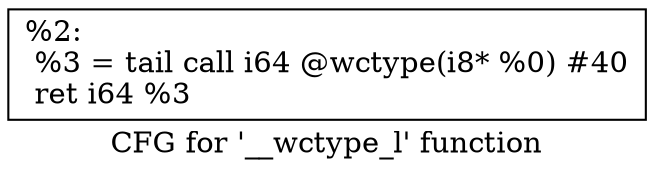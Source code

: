 digraph "CFG for '__wctype_l' function" {
	label="CFG for '__wctype_l' function";

	Node0x1c59460 [shape=record,label="{%2:\l  %3 = tail call i64 @wctype(i8* %0) #40\l  ret i64 %3\l}"];
}
